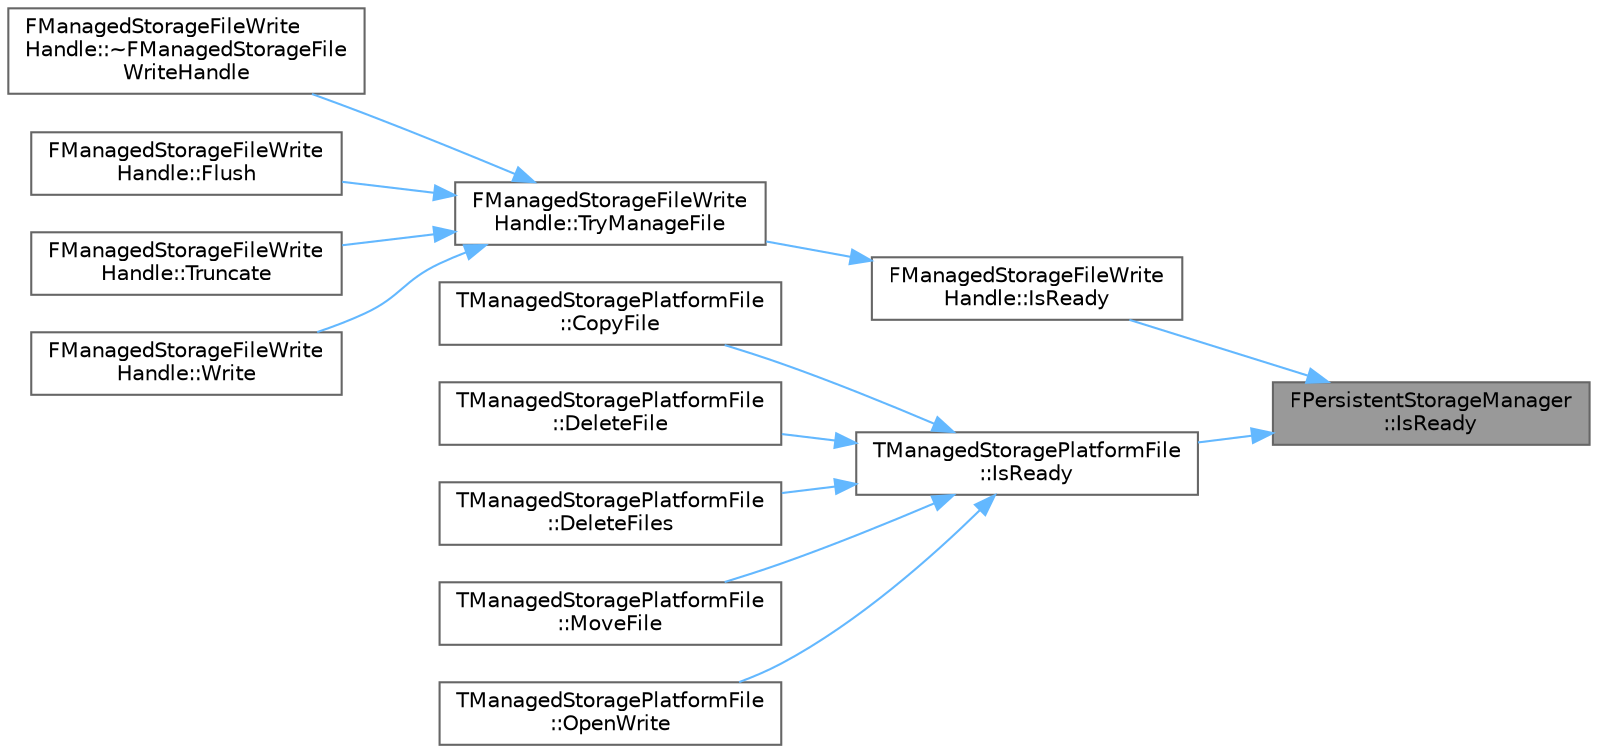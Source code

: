 digraph "FPersistentStorageManager::IsReady"
{
 // INTERACTIVE_SVG=YES
 // LATEX_PDF_SIZE
  bgcolor="transparent";
  edge [fontname=Helvetica,fontsize=10,labelfontname=Helvetica,labelfontsize=10];
  node [fontname=Helvetica,fontsize=10,shape=box,height=0.2,width=0.4];
  rankdir="RL";
  Node1 [id="Node000001",label="FPersistentStorageManager\l::IsReady",height=0.2,width=0.4,color="gray40", fillcolor="grey60", style="filled", fontcolor="black",tooltip=" "];
  Node1 -> Node2 [id="edge1_Node000001_Node000002",dir="back",color="steelblue1",style="solid",tooltip=" "];
  Node2 [id="Node000002",label="FManagedStorageFileWrite\lHandle::IsReady",height=0.2,width=0.4,color="grey40", fillcolor="white", style="filled",URL="$d5/dbf/classFManagedStorageFileWriteHandle.html#a81a876c143b3da9bc4aa7962d37ff3e1",tooltip=" "];
  Node2 -> Node3 [id="edge2_Node000002_Node000003",dir="back",color="steelblue1",style="solid",tooltip=" "];
  Node3 [id="Node000003",label="FManagedStorageFileWrite\lHandle::TryManageFile",height=0.2,width=0.4,color="grey40", fillcolor="white", style="filled",URL="$d5/dbf/classFManagedStorageFileWriteHandle.html#ae7781c1b8da4340157461f1a58d0f201",tooltip=" "];
  Node3 -> Node4 [id="edge3_Node000003_Node000004",dir="back",color="steelblue1",style="solid",tooltip=" "];
  Node4 [id="Node000004",label="FManagedStorageFileWrite\lHandle::~FManagedStorageFile\lWriteHandle",height=0.2,width=0.4,color="grey40", fillcolor="white", style="filled",URL="$d5/dbf/classFManagedStorageFileWriteHandle.html#a3c179aa6c2a36e7126fab5555ecc25ce",tooltip=" "];
  Node3 -> Node5 [id="edge4_Node000003_Node000005",dir="back",color="steelblue1",style="solid",tooltip=" "];
  Node5 [id="Node000005",label="FManagedStorageFileWrite\lHandle::Flush",height=0.2,width=0.4,color="grey40", fillcolor="white", style="filled",URL="$d5/dbf/classFManagedStorageFileWriteHandle.html#a7dba8dff83b7680582558195a55f8e28",tooltip="Flushes file handle to disk."];
  Node3 -> Node6 [id="edge5_Node000003_Node000006",dir="back",color="steelblue1",style="solid",tooltip=" "];
  Node6 [id="Node000006",label="FManagedStorageFileWrite\lHandle::Truncate",height=0.2,width=0.4,color="grey40", fillcolor="white", style="filled",URL="$d5/dbf/classFManagedStorageFileWriteHandle.html#a77f55f333514ea123c9911a218f01ff3",tooltip="Truncate the file to the given size (in bytes)."];
  Node3 -> Node7 [id="edge6_Node000003_Node000007",dir="back",color="steelblue1",style="solid",tooltip=" "];
  Node7 [id="Node000007",label="FManagedStorageFileWrite\lHandle::Write",height=0.2,width=0.4,color="grey40", fillcolor="white", style="filled",URL="$d5/dbf/classFManagedStorageFileWriteHandle.html#a54da580b40fc9a20194008401e9c946a",tooltip="Write bytes to the file."];
  Node1 -> Node8 [id="edge7_Node000001_Node000008",dir="back",color="steelblue1",style="solid",tooltip=" "];
  Node8 [id="Node000008",label="TManagedStoragePlatformFile\l::IsReady",height=0.2,width=0.4,color="grey40", fillcolor="white", style="filled",URL="$dd/d11/classTManagedStoragePlatformFile.html#a993fa713aaf6512f05aff59cff6db8d2",tooltip=" "];
  Node8 -> Node9 [id="edge8_Node000008_Node000009",dir="back",color="steelblue1",style="solid",tooltip=" "];
  Node9 [id="Node000009",label="TManagedStoragePlatformFile\l::CopyFile",height=0.2,width=0.4,color="grey40", fillcolor="white", style="filled",URL="$dd/d11/classTManagedStoragePlatformFile.html#a6d6452b55fc51228de7d191fadba265e",tooltip=" "];
  Node8 -> Node10 [id="edge9_Node000008_Node000010",dir="back",color="steelblue1",style="solid",tooltip=" "];
  Node10 [id="Node000010",label="TManagedStoragePlatformFile\l::DeleteFile",height=0.2,width=0.4,color="grey40", fillcolor="white", style="filled",URL="$dd/d11/classTManagedStoragePlatformFile.html#acf2e844595edc8bc9d11983ff5bfda4a",tooltip=" "];
  Node8 -> Node11 [id="edge10_Node000008_Node000011",dir="back",color="steelblue1",style="solid",tooltip=" "];
  Node11 [id="Node000011",label="TManagedStoragePlatformFile\l::DeleteFiles",height=0.2,width=0.4,color="grey40", fillcolor="white", style="filled",URL="$dd/d11/classTManagedStoragePlatformFile.html#a84f57f838858e5efce621cfe99c3cf60",tooltip=" "];
  Node8 -> Node12 [id="edge11_Node000008_Node000012",dir="back",color="steelblue1",style="solid",tooltip=" "];
  Node12 [id="Node000012",label="TManagedStoragePlatformFile\l::MoveFile",height=0.2,width=0.4,color="grey40", fillcolor="white", style="filled",URL="$dd/d11/classTManagedStoragePlatformFile.html#a31b1d2c4e44e2a02b6cfa5975e44679e",tooltip=" "];
  Node8 -> Node13 [id="edge12_Node000008_Node000013",dir="back",color="steelblue1",style="solid",tooltip=" "];
  Node13 [id="Node000013",label="TManagedStoragePlatformFile\l::OpenWrite",height=0.2,width=0.4,color="grey40", fillcolor="white", style="filled",URL="$dd/d11/classTManagedStoragePlatformFile.html#ac6c3112dbe0da6db46aa424217f40c65",tooltip=" "];
}
